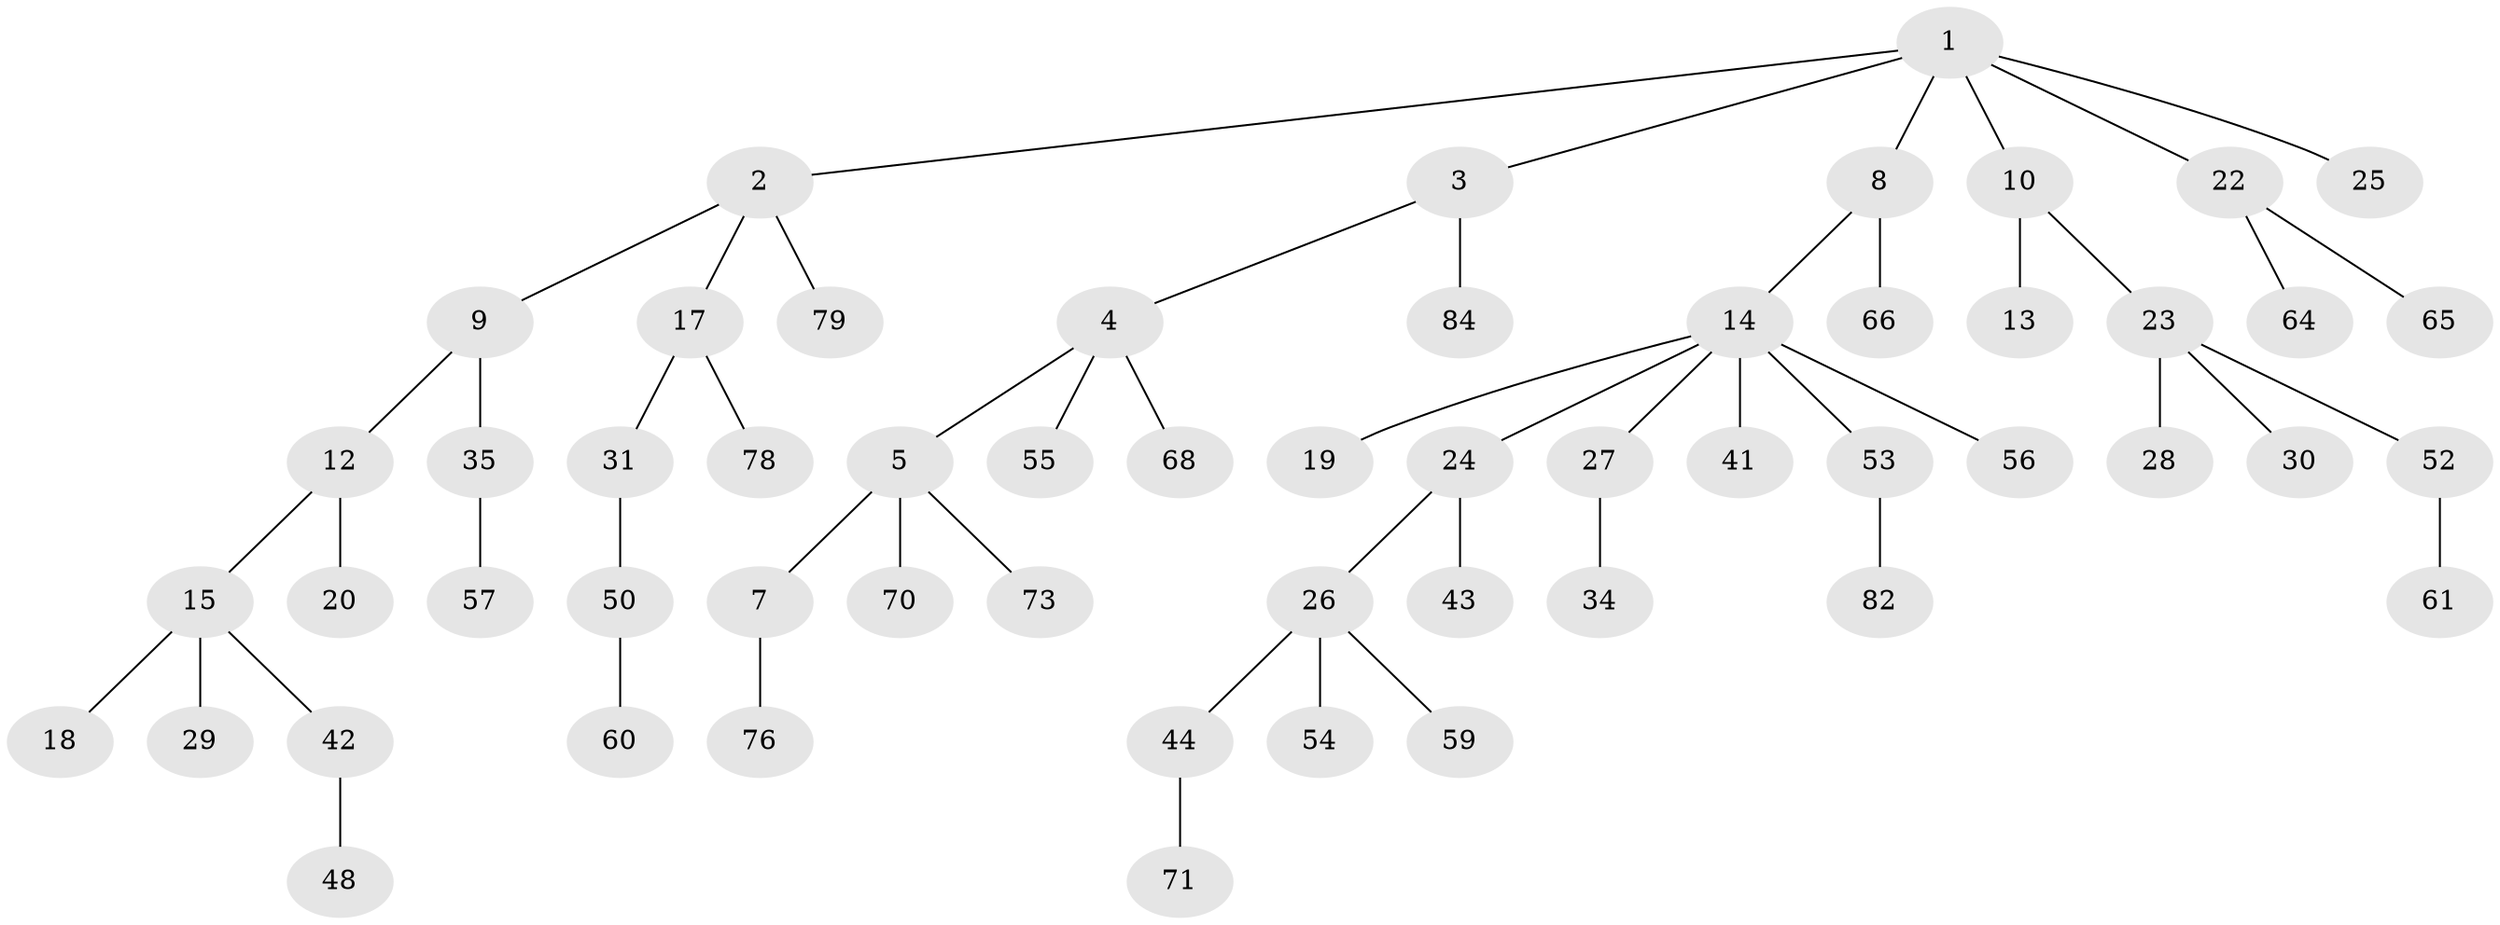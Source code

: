 // Generated by graph-tools (version 1.1) at 2025/24/03/03/25 07:24:08]
// undirected, 56 vertices, 55 edges
graph export_dot {
graph [start="1"]
  node [color=gray90,style=filled];
  1 [super="+6"];
  2 [super="+49"];
  3 [super="+74"];
  4 [super="+11"];
  5 [super="+62"];
  7;
  8 [super="+39"];
  9 [super="+16"];
  10;
  12 [super="+80"];
  13;
  14 [super="+21"];
  15 [super="+32"];
  17 [super="+51"];
  18;
  19 [super="+47"];
  20 [super="+45"];
  22 [super="+38"];
  23 [super="+63"];
  24 [super="+40"];
  25;
  26 [super="+46"];
  27 [super="+37"];
  28 [super="+85"];
  29;
  30;
  31 [super="+33"];
  34;
  35 [super="+36"];
  41;
  42;
  43;
  44 [super="+72"];
  48 [super="+83"];
  50 [super="+58"];
  52;
  53 [super="+81"];
  54;
  55;
  56 [super="+67"];
  57;
  59 [super="+69"];
  60;
  61;
  64;
  65 [super="+75"];
  66;
  68;
  70;
  71 [super="+77"];
  73;
  76;
  78;
  79;
  82;
  84;
  1 -- 2;
  1 -- 3;
  1 -- 22;
  1 -- 25;
  1 -- 8;
  1 -- 10;
  2 -- 9;
  2 -- 17;
  2 -- 79;
  3 -- 4;
  3 -- 84;
  4 -- 5;
  4 -- 55;
  4 -- 68;
  5 -- 7;
  5 -- 70;
  5 -- 73;
  7 -- 76;
  8 -- 14;
  8 -- 66;
  9 -- 12;
  9 -- 35;
  10 -- 13;
  10 -- 23;
  12 -- 15;
  12 -- 20;
  14 -- 19;
  14 -- 53;
  14 -- 24;
  14 -- 41;
  14 -- 56;
  14 -- 27;
  15 -- 18;
  15 -- 29;
  15 -- 42;
  17 -- 31;
  17 -- 78;
  22 -- 64;
  22 -- 65;
  23 -- 28;
  23 -- 30;
  23 -- 52;
  24 -- 26;
  24 -- 43;
  26 -- 44;
  26 -- 59;
  26 -- 54;
  27 -- 34;
  31 -- 50;
  35 -- 57;
  42 -- 48;
  44 -- 71;
  50 -- 60;
  52 -- 61;
  53 -- 82;
}

